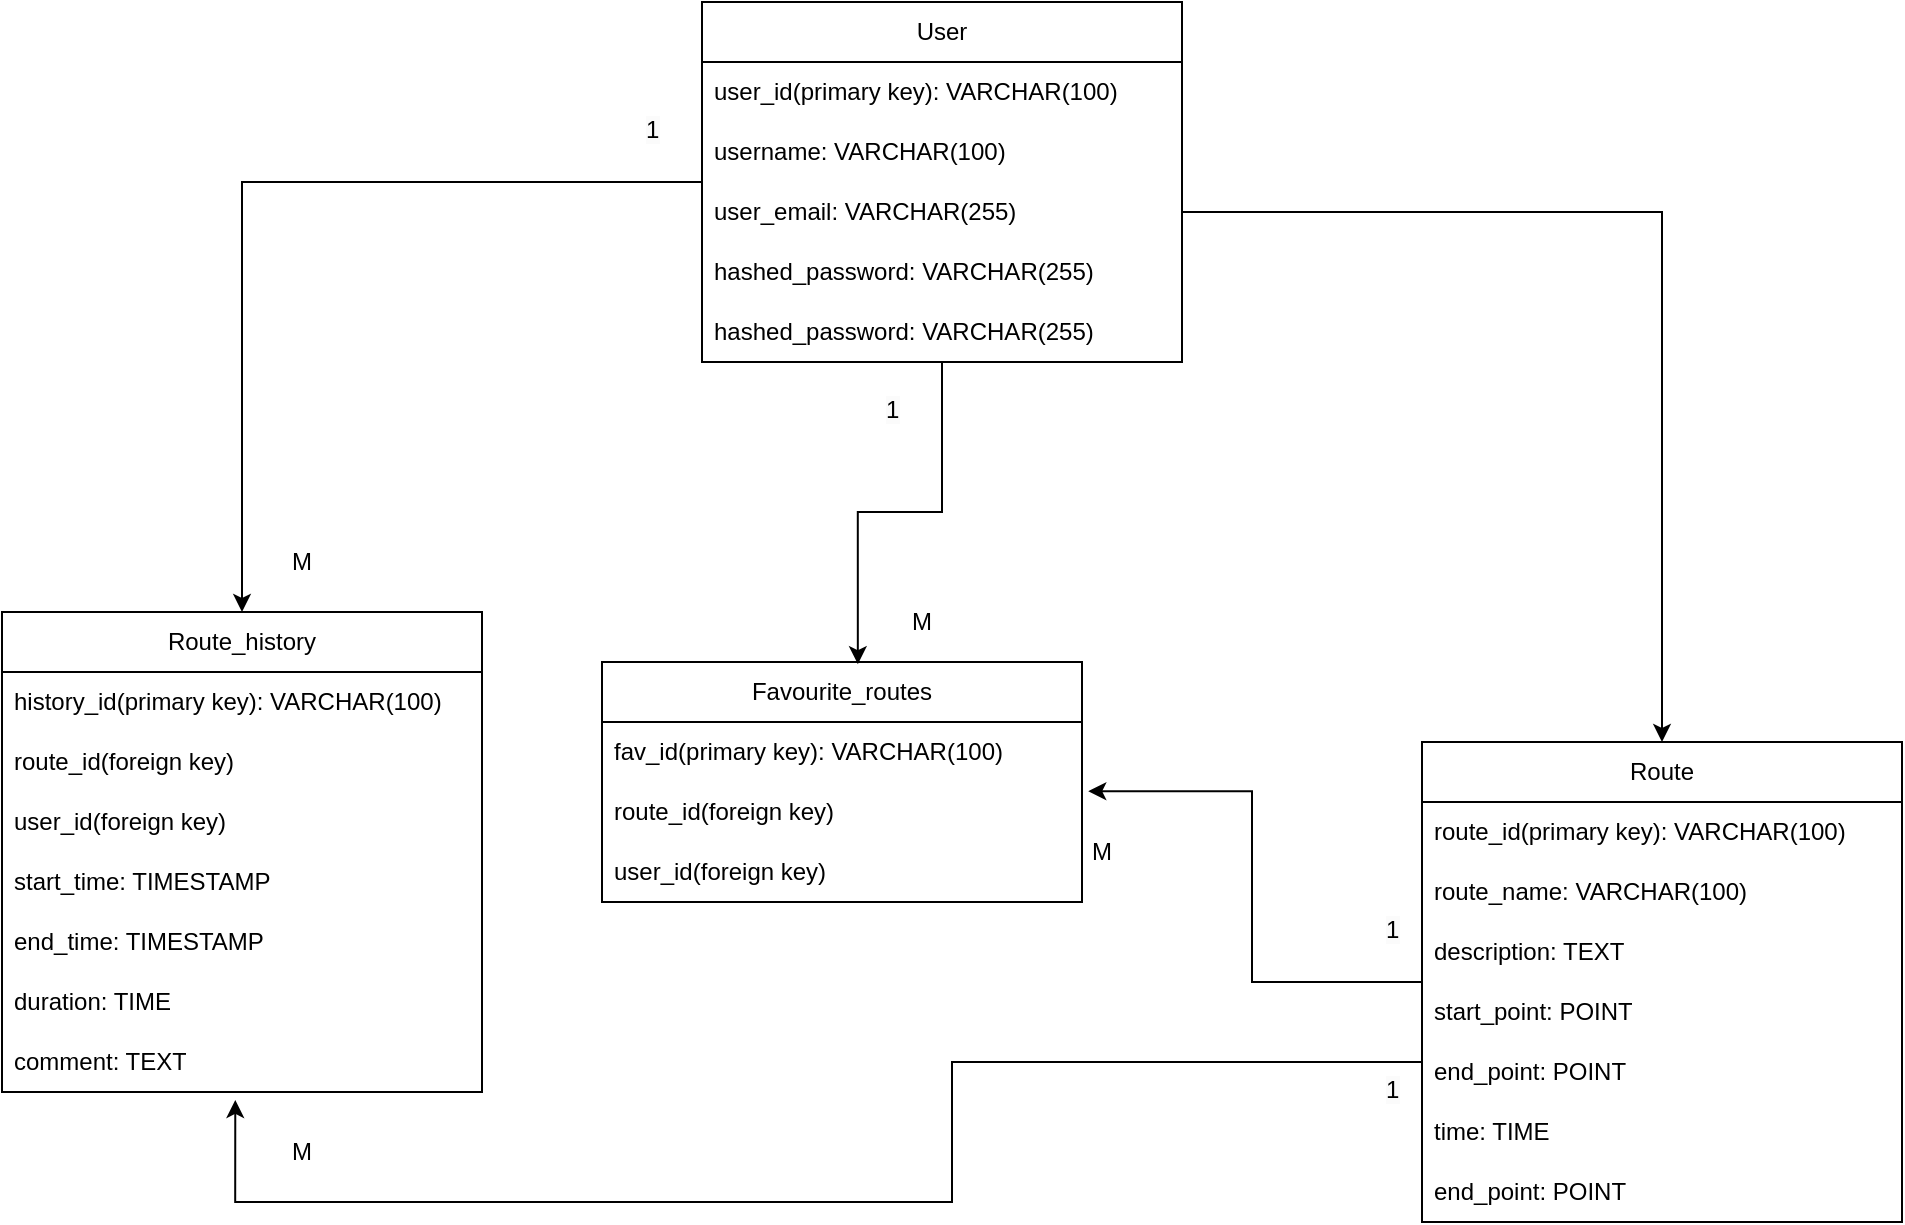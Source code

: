 <mxfile version="24.7.17">
  <diagram name="Page-1" id="6133507b-19e7-1e82-6fc7-422aa6c4b21f">
    <mxGraphModel dx="1349" dy="823" grid="1" gridSize="10" guides="1" tooltips="1" connect="1" arrows="1" fold="1" page="1" pageScale="1" pageWidth="1100" pageHeight="850" background="none" math="0" shadow="0">
      <root>
        <mxCell id="0" />
        <mxCell id="1" parent="0" />
        <mxCell id="-msqXmvB-HlfiL5Kwqmz-41" style="edgeStyle=orthogonalEdgeStyle;rounded=0;orthogonalLoop=1;jettySize=auto;html=1;entryX=0.5;entryY=0;entryDx=0;entryDy=0;" edge="1" parent="1" source="-msqXmvB-HlfiL5Kwqmz-1" target="-msqXmvB-HlfiL5Kwqmz-26">
          <mxGeometry relative="1" as="geometry" />
        </mxCell>
        <mxCell id="-msqXmvB-HlfiL5Kwqmz-1" value="User" style="swimlane;fontStyle=0;childLayout=stackLayout;horizontal=1;startSize=30;horizontalStack=0;resizeParent=1;resizeParentMax=0;resizeLast=0;collapsible=1;marginBottom=0;whiteSpace=wrap;html=1;" vertex="1" parent="1">
          <mxGeometry x="450" y="120" width="240" height="180" as="geometry">
            <mxRectangle x="450" y="120" width="70" height="30" as="alternateBounds" />
          </mxGeometry>
        </mxCell>
        <mxCell id="-msqXmvB-HlfiL5Kwqmz-2" value="user_id(primary key): VARCHAR(100)" style="text;strokeColor=none;fillColor=none;align=left;verticalAlign=middle;spacingLeft=4;spacingRight=4;overflow=hidden;points=[[0,0.5],[1,0.5]];portConstraint=eastwest;rotatable=0;whiteSpace=wrap;html=1;" vertex="1" parent="-msqXmvB-HlfiL5Kwqmz-1">
          <mxGeometry y="30" width="240" height="30" as="geometry" />
        </mxCell>
        <mxCell id="-msqXmvB-HlfiL5Kwqmz-23" value="username: VARCHAR(100)" style="text;strokeColor=none;fillColor=none;align=left;verticalAlign=middle;spacingLeft=4;spacingRight=4;overflow=hidden;points=[[0,0.5],[1,0.5]];portConstraint=eastwest;rotatable=0;whiteSpace=wrap;html=1;" vertex="1" parent="-msqXmvB-HlfiL5Kwqmz-1">
          <mxGeometry y="60" width="240" height="30" as="geometry" />
        </mxCell>
        <mxCell id="-msqXmvB-HlfiL5Kwqmz-3" value="user_email: VARCHAR(255)" style="text;strokeColor=none;fillColor=none;align=left;verticalAlign=middle;spacingLeft=4;spacingRight=4;overflow=hidden;points=[[0,0.5],[1,0.5]];portConstraint=eastwest;rotatable=0;whiteSpace=wrap;html=1;" vertex="1" parent="-msqXmvB-HlfiL5Kwqmz-1">
          <mxGeometry y="90" width="240" height="30" as="geometry" />
        </mxCell>
        <mxCell id="-msqXmvB-HlfiL5Kwqmz-4" value="hashed_password: VARCHAR(255)" style="text;strokeColor=none;fillColor=none;align=left;verticalAlign=middle;spacingLeft=4;spacingRight=4;overflow=hidden;points=[[0,0.5],[1,0.5]];portConstraint=eastwest;rotatable=0;whiteSpace=wrap;html=1;" vertex="1" parent="-msqXmvB-HlfiL5Kwqmz-1">
          <mxGeometry y="120" width="240" height="30" as="geometry" />
        </mxCell>
        <mxCell id="-msqXmvB-HlfiL5Kwqmz-7" value="hashed_password: VARCHAR(255)" style="text;strokeColor=none;fillColor=none;align=left;verticalAlign=middle;spacingLeft=4;spacingRight=4;overflow=hidden;points=[[0,0.5],[1,0.5]];portConstraint=eastwest;rotatable=0;whiteSpace=wrap;html=1;" vertex="1" parent="-msqXmvB-HlfiL5Kwqmz-1">
          <mxGeometry y="150" width="240" height="30" as="geometry" />
        </mxCell>
        <mxCell id="-msqXmvB-HlfiL5Kwqmz-9" value="Route" style="swimlane;fontStyle=0;childLayout=stackLayout;horizontal=1;startSize=30;horizontalStack=0;resizeParent=1;resizeParentMax=0;resizeLast=0;collapsible=1;marginBottom=0;whiteSpace=wrap;html=1;" vertex="1" parent="1">
          <mxGeometry x="810" y="490" width="240" height="240" as="geometry">
            <mxRectangle x="450" y="120" width="70" height="30" as="alternateBounds" />
          </mxGeometry>
        </mxCell>
        <mxCell id="-msqXmvB-HlfiL5Kwqmz-24" value="route_id(primary key): VARCHAR(100)" style="text;strokeColor=none;fillColor=none;align=left;verticalAlign=middle;spacingLeft=4;spacingRight=4;overflow=hidden;points=[[0,0.5],[1,0.5]];portConstraint=eastwest;rotatable=0;whiteSpace=wrap;html=1;" vertex="1" parent="-msqXmvB-HlfiL5Kwqmz-9">
          <mxGeometry y="30" width="240" height="30" as="geometry" />
        </mxCell>
        <mxCell id="-msqXmvB-HlfiL5Kwqmz-10" value="route_name: VARCHAR(100)" style="text;strokeColor=none;fillColor=none;align=left;verticalAlign=middle;spacingLeft=4;spacingRight=4;overflow=hidden;points=[[0,0.5],[1,0.5]];portConstraint=eastwest;rotatable=0;whiteSpace=wrap;html=1;" vertex="1" parent="-msqXmvB-HlfiL5Kwqmz-9">
          <mxGeometry y="60" width="240" height="30" as="geometry" />
        </mxCell>
        <mxCell id="-msqXmvB-HlfiL5Kwqmz-11" value="description: TEXT" style="text;strokeColor=none;fillColor=none;align=left;verticalAlign=middle;spacingLeft=4;spacingRight=4;overflow=hidden;points=[[0,0.5],[1,0.5]];portConstraint=eastwest;rotatable=0;whiteSpace=wrap;html=1;" vertex="1" parent="-msqXmvB-HlfiL5Kwqmz-9">
          <mxGeometry y="90" width="240" height="30" as="geometry" />
        </mxCell>
        <mxCell id="-msqXmvB-HlfiL5Kwqmz-12" value="start_point: POINT" style="text;strokeColor=none;fillColor=none;align=left;verticalAlign=middle;spacingLeft=4;spacingRight=4;overflow=hidden;points=[[0,0.5],[1,0.5]];portConstraint=eastwest;rotatable=0;whiteSpace=wrap;html=1;" vertex="1" parent="-msqXmvB-HlfiL5Kwqmz-9">
          <mxGeometry y="120" width="240" height="30" as="geometry" />
        </mxCell>
        <mxCell id="-msqXmvB-HlfiL5Kwqmz-14" value="end_point: POINT" style="text;strokeColor=none;fillColor=none;align=left;verticalAlign=middle;spacingLeft=4;spacingRight=4;overflow=hidden;points=[[0,0.5],[1,0.5]];portConstraint=eastwest;rotatable=0;whiteSpace=wrap;html=1;" vertex="1" parent="-msqXmvB-HlfiL5Kwqmz-9">
          <mxGeometry y="150" width="240" height="30" as="geometry" />
        </mxCell>
        <mxCell id="-msqXmvB-HlfiL5Kwqmz-13" value="time: TIME" style="text;strokeColor=none;fillColor=none;align=left;verticalAlign=middle;spacingLeft=4;spacingRight=4;overflow=hidden;points=[[0,0.5],[1,0.5]];portConstraint=eastwest;rotatable=0;whiteSpace=wrap;html=1;" vertex="1" parent="-msqXmvB-HlfiL5Kwqmz-9">
          <mxGeometry y="180" width="240" height="30" as="geometry" />
        </mxCell>
        <mxCell id="-msqXmvB-HlfiL5Kwqmz-15" value="end_point: POINT" style="text;strokeColor=none;fillColor=none;align=left;verticalAlign=middle;spacingLeft=4;spacingRight=4;overflow=hidden;points=[[0,0.5],[1,0.5]];portConstraint=eastwest;rotatable=0;whiteSpace=wrap;html=1;" vertex="1" parent="-msqXmvB-HlfiL5Kwqmz-9">
          <mxGeometry y="210" width="240" height="30" as="geometry" />
        </mxCell>
        <mxCell id="-msqXmvB-HlfiL5Kwqmz-16" value="Favourite_routes" style="swimlane;fontStyle=0;childLayout=stackLayout;horizontal=1;startSize=30;horizontalStack=0;resizeParent=1;resizeParentMax=0;resizeLast=0;collapsible=1;marginBottom=0;whiteSpace=wrap;html=1;" vertex="1" parent="1">
          <mxGeometry x="400" y="450" width="240" height="120" as="geometry">
            <mxRectangle x="450" y="120" width="70" height="30" as="alternateBounds" />
          </mxGeometry>
        </mxCell>
        <mxCell id="-msqXmvB-HlfiL5Kwqmz-18" value="fav_id(primary key): VARCHAR(100)" style="text;strokeColor=none;fillColor=none;align=left;verticalAlign=middle;spacingLeft=4;spacingRight=4;overflow=hidden;points=[[0,0.5],[1,0.5]];portConstraint=eastwest;rotatable=0;whiteSpace=wrap;html=1;" vertex="1" parent="-msqXmvB-HlfiL5Kwqmz-16">
          <mxGeometry y="30" width="240" height="30" as="geometry" />
        </mxCell>
        <mxCell id="-msqXmvB-HlfiL5Kwqmz-19" value="route_id(foreign key)" style="text;strokeColor=none;fillColor=none;align=left;verticalAlign=middle;spacingLeft=4;spacingRight=4;overflow=hidden;points=[[0,0.5],[1,0.5]];portConstraint=eastwest;rotatable=0;whiteSpace=wrap;html=1;" vertex="1" parent="-msqXmvB-HlfiL5Kwqmz-16">
          <mxGeometry y="60" width="240" height="30" as="geometry" />
        </mxCell>
        <mxCell id="-msqXmvB-HlfiL5Kwqmz-20" value="user_id(foreign key)" style="text;strokeColor=none;fillColor=none;align=left;verticalAlign=middle;spacingLeft=4;spacingRight=4;overflow=hidden;points=[[0,0.5],[1,0.5]];portConstraint=eastwest;rotatable=0;whiteSpace=wrap;html=1;" vertex="1" parent="-msqXmvB-HlfiL5Kwqmz-16">
          <mxGeometry y="90" width="240" height="30" as="geometry" />
        </mxCell>
        <mxCell id="-msqXmvB-HlfiL5Kwqmz-26" value="Route_history" style="swimlane;fontStyle=0;childLayout=stackLayout;horizontal=1;startSize=30;horizontalStack=0;resizeParent=1;resizeParentMax=0;resizeLast=0;collapsible=1;marginBottom=0;whiteSpace=wrap;html=1;" vertex="1" parent="1">
          <mxGeometry x="100" y="425" width="240" height="240" as="geometry">
            <mxRectangle x="450" y="120" width="70" height="30" as="alternateBounds" />
          </mxGeometry>
        </mxCell>
        <mxCell id="-msqXmvB-HlfiL5Kwqmz-27" value="history_id(primary key): VARCHAR(100)" style="text;strokeColor=none;fillColor=none;align=left;verticalAlign=middle;spacingLeft=4;spacingRight=4;overflow=hidden;points=[[0,0.5],[1,0.5]];portConstraint=eastwest;rotatable=0;whiteSpace=wrap;html=1;" vertex="1" parent="-msqXmvB-HlfiL5Kwqmz-26">
          <mxGeometry y="30" width="240" height="30" as="geometry" />
        </mxCell>
        <mxCell id="-msqXmvB-HlfiL5Kwqmz-28" value="route_id(foreign key)" style="text;strokeColor=none;fillColor=none;align=left;verticalAlign=middle;spacingLeft=4;spacingRight=4;overflow=hidden;points=[[0,0.5],[1,0.5]];portConstraint=eastwest;rotatable=0;whiteSpace=wrap;html=1;" vertex="1" parent="-msqXmvB-HlfiL5Kwqmz-26">
          <mxGeometry y="60" width="240" height="30" as="geometry" />
        </mxCell>
        <mxCell id="-msqXmvB-HlfiL5Kwqmz-29" value="user_id(foreign key)" style="text;strokeColor=none;fillColor=none;align=left;verticalAlign=middle;spacingLeft=4;spacingRight=4;overflow=hidden;points=[[0,0.5],[1,0.5]];portConstraint=eastwest;rotatable=0;whiteSpace=wrap;html=1;" vertex="1" parent="-msqXmvB-HlfiL5Kwqmz-26">
          <mxGeometry y="90" width="240" height="30" as="geometry" />
        </mxCell>
        <mxCell id="-msqXmvB-HlfiL5Kwqmz-30" value="start_time: TIMESTAMP" style="text;strokeColor=none;fillColor=none;align=left;verticalAlign=middle;spacingLeft=4;spacingRight=4;overflow=hidden;points=[[0,0.5],[1,0.5]];portConstraint=eastwest;rotatable=0;whiteSpace=wrap;html=1;" vertex="1" parent="-msqXmvB-HlfiL5Kwqmz-26">
          <mxGeometry y="120" width="240" height="30" as="geometry" />
        </mxCell>
        <mxCell id="-msqXmvB-HlfiL5Kwqmz-31" value="end_time: TIMESTAMP" style="text;strokeColor=none;fillColor=none;align=left;verticalAlign=middle;spacingLeft=4;spacingRight=4;overflow=hidden;points=[[0,0.5],[1,0.5]];portConstraint=eastwest;rotatable=0;whiteSpace=wrap;html=1;" vertex="1" parent="-msqXmvB-HlfiL5Kwqmz-26">
          <mxGeometry y="150" width="240" height="30" as="geometry" />
        </mxCell>
        <mxCell id="-msqXmvB-HlfiL5Kwqmz-32" value="duration: TIME" style="text;strokeColor=none;fillColor=none;align=left;verticalAlign=middle;spacingLeft=4;spacingRight=4;overflow=hidden;points=[[0,0.5],[1,0.5]];portConstraint=eastwest;rotatable=0;whiteSpace=wrap;html=1;" vertex="1" parent="-msqXmvB-HlfiL5Kwqmz-26">
          <mxGeometry y="180" width="240" height="30" as="geometry" />
        </mxCell>
        <mxCell id="-msqXmvB-HlfiL5Kwqmz-33" value="comment: TEXT" style="text;strokeColor=none;fillColor=none;align=left;verticalAlign=middle;spacingLeft=4;spacingRight=4;overflow=hidden;points=[[0,0.5],[1,0.5]];portConstraint=eastwest;rotatable=0;whiteSpace=wrap;html=1;" vertex="1" parent="-msqXmvB-HlfiL5Kwqmz-26">
          <mxGeometry y="210" width="240" height="30" as="geometry" />
        </mxCell>
        <mxCell id="-msqXmvB-HlfiL5Kwqmz-34" style="edgeStyle=orthogonalEdgeStyle;rounded=0;orthogonalLoop=1;jettySize=auto;html=1;entryX=1.013;entryY=0.153;entryDx=0;entryDy=0;entryPerimeter=0;" edge="1" parent="1" source="-msqXmvB-HlfiL5Kwqmz-9" target="-msqXmvB-HlfiL5Kwqmz-19">
          <mxGeometry relative="1" as="geometry" />
        </mxCell>
        <mxCell id="-msqXmvB-HlfiL5Kwqmz-35" value="M" style="text;strokeColor=none;align=center;fillColor=none;html=1;verticalAlign=middle;whiteSpace=wrap;rounded=0;" vertex="1" parent="1">
          <mxGeometry x="620" y="530" width="60" height="30" as="geometry" />
        </mxCell>
        <mxCell id="-msqXmvB-HlfiL5Kwqmz-36" value="&lt;span style=&quot;color: rgb(0, 0, 0); font-family: Helvetica; font-size: 12px; font-style: normal; font-variant-ligatures: normal; font-variant-caps: normal; font-weight: 400; letter-spacing: normal; orphans: 2; text-align: left; text-indent: 0px; text-transform: none; widows: 2; word-spacing: 0px; -webkit-text-stroke-width: 0px; white-space: normal; background-color: rgb(251, 251, 251); text-decoration-thickness: initial; text-decoration-style: initial; text-decoration-color: initial; display: inline !important; float: none;&quot;&gt;1&lt;/span&gt;" style="text;whiteSpace=wrap;html=1;" vertex="1" parent="1">
          <mxGeometry x="790" y="570" width="20" height="40" as="geometry" />
        </mxCell>
        <mxCell id="-msqXmvB-HlfiL5Kwqmz-37" style="edgeStyle=orthogonalEdgeStyle;rounded=0;orthogonalLoop=1;jettySize=auto;html=1;entryX=0.533;entryY=0.009;entryDx=0;entryDy=0;entryPerimeter=0;" edge="1" parent="1" source="-msqXmvB-HlfiL5Kwqmz-1" target="-msqXmvB-HlfiL5Kwqmz-16">
          <mxGeometry relative="1" as="geometry" />
        </mxCell>
        <mxCell id="-msqXmvB-HlfiL5Kwqmz-38" value="M" style="text;strokeColor=none;align=center;fillColor=none;html=1;verticalAlign=middle;whiteSpace=wrap;rounded=0;" vertex="1" parent="1">
          <mxGeometry x="530" y="415" width="60" height="30" as="geometry" />
        </mxCell>
        <mxCell id="-msqXmvB-HlfiL5Kwqmz-39" value="&lt;span style=&quot;color: rgb(0, 0, 0); font-family: Helvetica; font-size: 12px; font-style: normal; font-variant-ligatures: normal; font-variant-caps: normal; font-weight: 400; letter-spacing: normal; orphans: 2; text-align: left; text-indent: 0px; text-transform: none; widows: 2; word-spacing: 0px; -webkit-text-stroke-width: 0px; white-space: normal; background-color: rgb(251, 251, 251); text-decoration-thickness: initial; text-decoration-style: initial; text-decoration-color: initial; display: inline !important; float: none;&quot;&gt;1&lt;/span&gt;" style="text;whiteSpace=wrap;html=1;" vertex="1" parent="1">
          <mxGeometry x="540" y="310" width="20" height="40" as="geometry" />
        </mxCell>
        <mxCell id="-msqXmvB-HlfiL5Kwqmz-40" style="edgeStyle=orthogonalEdgeStyle;rounded=0;orthogonalLoop=1;jettySize=auto;html=1;entryX=0.5;entryY=0;entryDx=0;entryDy=0;" edge="1" parent="1" source="-msqXmvB-HlfiL5Kwqmz-3" target="-msqXmvB-HlfiL5Kwqmz-9">
          <mxGeometry relative="1" as="geometry" />
        </mxCell>
        <mxCell id="-msqXmvB-HlfiL5Kwqmz-42" value="&lt;span style=&quot;color: rgb(0, 0, 0); font-family: Helvetica; font-size: 12px; font-style: normal; font-variant-ligatures: normal; font-variant-caps: normal; font-weight: 400; letter-spacing: normal; orphans: 2; text-align: left; text-indent: 0px; text-transform: none; widows: 2; word-spacing: 0px; -webkit-text-stroke-width: 0px; white-space: normal; background-color: rgb(251, 251, 251); text-decoration-thickness: initial; text-decoration-style: initial; text-decoration-color: initial; display: inline !important; float: none;&quot;&gt;1&lt;/span&gt;" style="text;whiteSpace=wrap;html=1;" vertex="1" parent="1">
          <mxGeometry x="420" y="170" width="20" height="40" as="geometry" />
        </mxCell>
        <mxCell id="-msqXmvB-HlfiL5Kwqmz-43" value="M" style="text;strokeColor=none;align=center;fillColor=none;html=1;verticalAlign=middle;whiteSpace=wrap;rounded=0;" vertex="1" parent="1">
          <mxGeometry x="220" y="385" width="60" height="30" as="geometry" />
        </mxCell>
        <mxCell id="-msqXmvB-HlfiL5Kwqmz-44" style="edgeStyle=orthogonalEdgeStyle;rounded=0;orthogonalLoop=1;jettySize=auto;html=1;entryX=0.486;entryY=1.133;entryDx=0;entryDy=0;entryPerimeter=0;" edge="1" parent="1" source="-msqXmvB-HlfiL5Kwqmz-9" target="-msqXmvB-HlfiL5Kwqmz-33">
          <mxGeometry relative="1" as="geometry">
            <Array as="points">
              <mxPoint x="575" y="650" />
              <mxPoint x="575" y="720" />
              <mxPoint x="217" y="720" />
            </Array>
          </mxGeometry>
        </mxCell>
        <mxCell id="-msqXmvB-HlfiL5Kwqmz-46" value="&lt;span style=&quot;color: rgb(0, 0, 0); font-family: Helvetica; font-size: 12px; font-style: normal; font-variant-ligatures: normal; font-variant-caps: normal; font-weight: 400; letter-spacing: normal; orphans: 2; text-align: left; text-indent: 0px; text-transform: none; widows: 2; word-spacing: 0px; -webkit-text-stroke-width: 0px; white-space: normal; background-color: rgb(251, 251, 251); text-decoration-thickness: initial; text-decoration-style: initial; text-decoration-color: initial; display: inline !important; float: none;&quot;&gt;1&lt;/span&gt;" style="text;whiteSpace=wrap;html=1;" vertex="1" parent="1">
          <mxGeometry x="790" y="650" width="20" height="40" as="geometry" />
        </mxCell>
        <mxCell id="-msqXmvB-HlfiL5Kwqmz-47" value="M" style="text;strokeColor=none;align=center;fillColor=none;html=1;verticalAlign=middle;whiteSpace=wrap;rounded=0;" vertex="1" parent="1">
          <mxGeometry x="220" y="680" width="60" height="30" as="geometry" />
        </mxCell>
      </root>
    </mxGraphModel>
  </diagram>
</mxfile>
